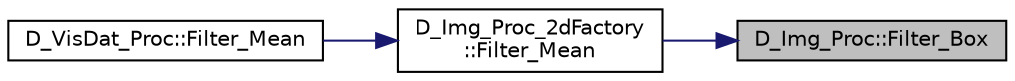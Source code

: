digraph "D_Img_Proc::Filter_Box"
{
 // LATEX_PDF_SIZE
  edge [fontname="Helvetica",fontsize="10",labelfontname="Helvetica",labelfontsize="10"];
  node [fontname="Helvetica",fontsize="10",shape=record];
  rankdir="RL";
  Node1 [label="D_Img_Proc::Filter_Box",height=0.2,width=0.4,color="black", fillcolor="grey75", style="filled", fontcolor="black",tooltip=" "];
  Node1 -> Node2 [dir="back",color="midnightblue",fontsize="10",style="solid",fontname="Helvetica"];
  Node2 [label="D_Img_Proc_2dFactory\l::Filter_Mean",height=0.2,width=0.4,color="black", fillcolor="white", style="filled",URL="$class_d___img___proc__2d_factory.html#a6d30d9664b9c4091a979e90f28cd51ce",tooltip=" "];
  Node2 -> Node3 [dir="back",color="midnightblue",fontsize="10",style="solid",fontname="Helvetica"];
  Node3 [label="D_VisDat_Proc::Filter_Mean",height=0.2,width=0.4,color="black", fillcolor="white", style="filled",URL="$class_d___vis_dat___proc.html#ae809d118b979ce89b6a2257c7ad26fee",tooltip=" "];
}
